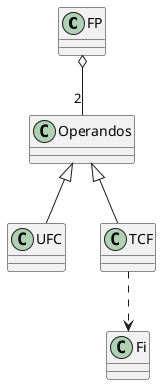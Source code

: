 @startuml FP 
class FP{

}
class Operandos{

}
class UFC{

}
class TCF{

}
class Fi{

}
FP o-- "2" Operandos
Operandos <|-- UFC
Operandos <|-- TCF
TCF ..> Fi

@enduml